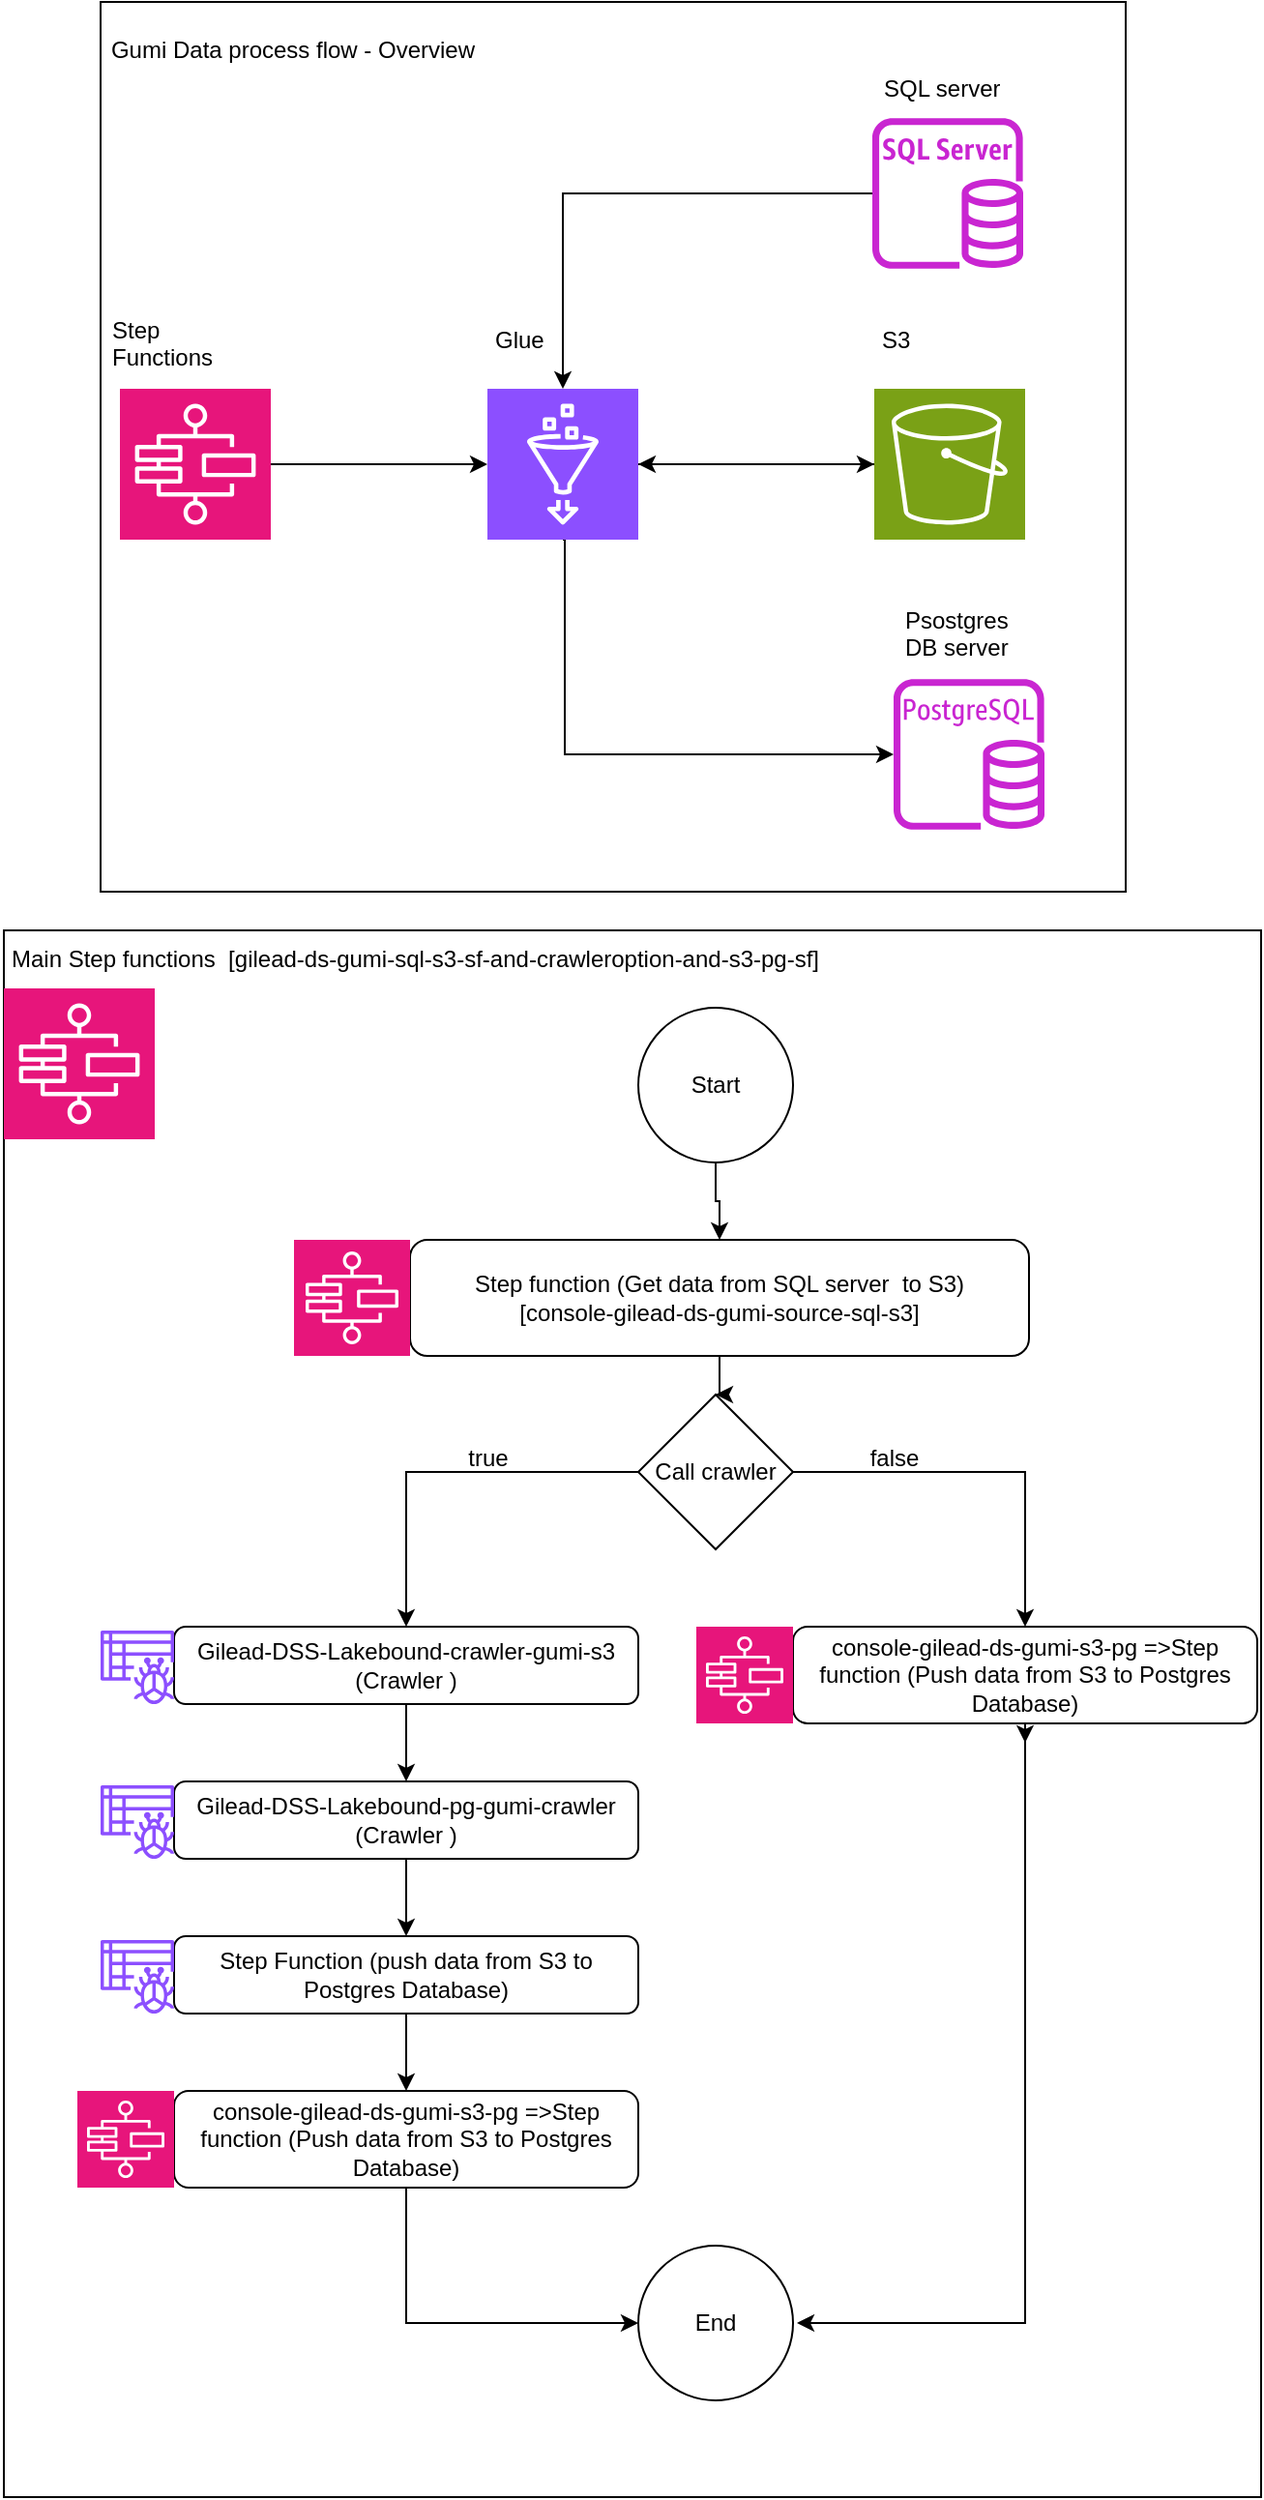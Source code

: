 <mxfile version="22.0.8" type="github">
  <diagram name="Page-1" id="Fqwwq5tfrw9uz0hFIhoU">
    <mxGraphModel dx="880" dy="478" grid="1" gridSize="10" guides="1" tooltips="1" connect="1" arrows="1" fold="1" page="1" pageScale="1" pageWidth="850" pageHeight="1100" math="0" shadow="0">
      <root>
        <mxCell id="0" />
        <mxCell id="1" parent="0" />
        <mxCell id="7zEynyUG_WCPkaffFRPH-52" value="" style="rounded=0;whiteSpace=wrap;html=1;" vertex="1" parent="1">
          <mxGeometry x="80" y="440" width="530" height="460" as="geometry" />
        </mxCell>
        <mxCell id="7zEynyUG_WCPkaffFRPH-49" value="" style="rounded=0;whiteSpace=wrap;html=1;" vertex="1" parent="1">
          <mxGeometry x="30" y="920" width="650" height="810" as="geometry" />
        </mxCell>
        <mxCell id="7zEynyUG_WCPkaffFRPH-14" style="edgeStyle=orthogonalEdgeStyle;rounded=0;orthogonalLoop=1;jettySize=auto;html=1;" edge="1" parent="1" source="7zEynyUG_WCPkaffFRPH-1" target="7zEynyUG_WCPkaffFRPH-2">
          <mxGeometry relative="1" as="geometry" />
        </mxCell>
        <mxCell id="7zEynyUG_WCPkaffFRPH-1" value="" style="sketch=0;points=[[0,0,0],[0.25,0,0],[0.5,0,0],[0.75,0,0],[1,0,0],[0,1,0],[0.25,1,0],[0.5,1,0],[0.75,1,0],[1,1,0],[0,0.25,0],[0,0.5,0],[0,0.75,0],[1,0.25,0],[1,0.5,0],[1,0.75,0]];outlineConnect=0;fontColor=#232F3E;fillColor=#E7157B;strokeColor=#ffffff;dashed=0;verticalLabelPosition=bottom;verticalAlign=top;align=center;html=1;fontSize=12;fontStyle=0;aspect=fixed;shape=mxgraph.aws4.resourceIcon;resIcon=mxgraph.aws4.step_functions;" vertex="1" parent="1">
          <mxGeometry x="90" y="640" width="78" height="78" as="geometry" />
        </mxCell>
        <mxCell id="7zEynyUG_WCPkaffFRPH-13" style="edgeStyle=orthogonalEdgeStyle;rounded=0;orthogonalLoop=1;jettySize=auto;html=1;exitX=0.5;exitY=1;exitDx=0;exitDy=0;exitPerimeter=0;" edge="1" parent="1" source="7zEynyUG_WCPkaffFRPH-2" target="7zEynyUG_WCPkaffFRPH-5">
          <mxGeometry relative="1" as="geometry">
            <mxPoint x="320" y="730" as="sourcePoint" />
            <Array as="points">
              <mxPoint x="320" y="718" />
              <mxPoint x="320" y="829" />
            </Array>
          </mxGeometry>
        </mxCell>
        <mxCell id="7zEynyUG_WCPkaffFRPH-2" value="" style="sketch=0;points=[[0,0,0],[0.25,0,0],[0.5,0,0],[0.75,0,0],[1,0,0],[0,1,0],[0.25,1,0],[0.5,1,0],[0.75,1,0],[1,1,0],[0,0.25,0],[0,0.5,0],[0,0.75,0],[1,0.25,0],[1,0.5,0],[1,0.75,0]];outlineConnect=0;fontColor=#232F3E;fillColor=#8C4FFF;strokeColor=#ffffff;dashed=0;verticalLabelPosition=bottom;verticalAlign=top;align=center;html=1;fontSize=12;fontStyle=0;aspect=fixed;shape=mxgraph.aws4.resourceIcon;resIcon=mxgraph.aws4.glue;" vertex="1" parent="1">
          <mxGeometry x="280" y="640" width="78" height="78" as="geometry" />
        </mxCell>
        <mxCell id="7zEynyUG_WCPkaffFRPH-9" value="" style="edgeStyle=orthogonalEdgeStyle;rounded=0;orthogonalLoop=1;jettySize=auto;html=1;entryX=1;entryY=0.5;entryDx=0;entryDy=0;entryPerimeter=0;" edge="1" parent="1" source="7zEynyUG_WCPkaffFRPH-3" target="7zEynyUG_WCPkaffFRPH-2">
          <mxGeometry relative="1" as="geometry">
            <mxPoint x="411" y="679" as="targetPoint" />
          </mxGeometry>
        </mxCell>
        <mxCell id="7zEynyUG_WCPkaffFRPH-3" value="" style="sketch=0;points=[[0,0,0],[0.25,0,0],[0.5,0,0],[0.75,0,0],[1,0,0],[0,1,0],[0.25,1,0],[0.5,1,0],[0.75,1,0],[1,1,0],[0,0.25,0],[0,0.5,0],[0,0.75,0],[1,0.25,0],[1,0.5,0],[1,0.75,0]];outlineConnect=0;fontColor=#232F3E;fillColor=#7AA116;strokeColor=#ffffff;dashed=0;verticalLabelPosition=bottom;verticalAlign=top;align=center;html=1;fontSize=12;fontStyle=0;aspect=fixed;shape=mxgraph.aws4.resourceIcon;resIcon=mxgraph.aws4.s3;" vertex="1" parent="1">
          <mxGeometry x="480" y="640" width="78" height="78" as="geometry" />
        </mxCell>
        <mxCell id="7zEynyUG_WCPkaffFRPH-4" value="" style="sketch=0;outlineConnect=0;fontColor=#232F3E;gradientColor=none;fillColor=#C925D1;strokeColor=none;dashed=0;verticalLabelPosition=bottom;verticalAlign=top;align=center;html=1;fontSize=12;fontStyle=0;aspect=fixed;pointerEvents=1;shape=mxgraph.aws4.rds_sql_server_instance;" vertex="1" parent="1">
          <mxGeometry x="479" y="500" width="78" height="78" as="geometry" />
        </mxCell>
        <mxCell id="7zEynyUG_WCPkaffFRPH-5" value="" style="sketch=0;outlineConnect=0;fontColor=#232F3E;gradientColor=none;fillColor=#C925D1;strokeColor=none;dashed=0;verticalLabelPosition=bottom;verticalAlign=top;align=center;html=1;fontSize=12;fontStyle=0;aspect=fixed;pointerEvents=1;shape=mxgraph.aws4.rds_postgresql_instance;" vertex="1" parent="1">
          <mxGeometry x="490" y="790" width="78" height="78" as="geometry" />
        </mxCell>
        <mxCell id="7zEynyUG_WCPkaffFRPH-7" style="edgeStyle=orthogonalEdgeStyle;rounded=0;orthogonalLoop=1;jettySize=auto;html=1;entryX=0.5;entryY=0;entryDx=0;entryDy=0;entryPerimeter=0;" edge="1" parent="1" source="7zEynyUG_WCPkaffFRPH-4" target="7zEynyUG_WCPkaffFRPH-2">
          <mxGeometry relative="1" as="geometry" />
        </mxCell>
        <mxCell id="7zEynyUG_WCPkaffFRPH-12" value="" style="endArrow=classic;html=1;rounded=0;exitX=1;exitY=0.5;exitDx=0;exitDy=0;exitPerimeter=0;entryX=0;entryY=0.5;entryDx=0;entryDy=0;entryPerimeter=0;" edge="1" parent="1" source="7zEynyUG_WCPkaffFRPH-2" target="7zEynyUG_WCPkaffFRPH-3">
          <mxGeometry width="50" height="50" relative="1" as="geometry">
            <mxPoint x="400" y="670" as="sourcePoint" />
            <mxPoint x="450" y="620" as="targetPoint" />
          </mxGeometry>
        </mxCell>
        <mxCell id="7zEynyUG_WCPkaffFRPH-15" value="Step Functions&lt;br&gt;" style="text;strokeColor=none;fillColor=none;align=left;verticalAlign=middle;spacingLeft=4;spacingRight=4;overflow=hidden;points=[[0,0.5],[1,0.5]];portConstraint=eastwest;rotatable=0;whiteSpace=wrap;html=1;" vertex="1" parent="1">
          <mxGeometry x="80" y="600" width="80" height="30" as="geometry" />
        </mxCell>
        <mxCell id="7zEynyUG_WCPkaffFRPH-16" value="Glue" style="text;strokeColor=none;fillColor=none;align=left;verticalAlign=middle;spacingLeft=4;spacingRight=4;overflow=hidden;points=[[0,0.5],[1,0.5]];portConstraint=eastwest;rotatable=0;whiteSpace=wrap;html=1;" vertex="1" parent="1">
          <mxGeometry x="278" y="600" width="80" height="30" as="geometry" />
        </mxCell>
        <mxCell id="7zEynyUG_WCPkaffFRPH-17" value="SQL server" style="text;strokeColor=none;fillColor=none;align=left;verticalAlign=middle;spacingLeft=4;spacingRight=4;overflow=hidden;points=[[0,0.5],[1,0.5]];portConstraint=eastwest;rotatable=0;whiteSpace=wrap;html=1;" vertex="1" parent="1">
          <mxGeometry x="479" y="470" width="80" height="30" as="geometry" />
        </mxCell>
        <mxCell id="7zEynyUG_WCPkaffFRPH-18" value="S3" style="text;strokeColor=none;fillColor=none;align=left;verticalAlign=middle;spacingLeft=4;spacingRight=4;overflow=hidden;points=[[0,0.5],[1,0.5]];portConstraint=eastwest;rotatable=0;whiteSpace=wrap;html=1;" vertex="1" parent="1">
          <mxGeometry x="478" y="600" width="80" height="30" as="geometry" />
        </mxCell>
        <mxCell id="7zEynyUG_WCPkaffFRPH-19" value="Psostgres DB server" style="text;strokeColor=none;fillColor=none;align=left;verticalAlign=middle;spacingLeft=4;spacingRight=4;overflow=hidden;points=[[0,0.5],[1,0.5]];portConstraint=eastwest;rotatable=0;whiteSpace=wrap;html=1;" vertex="1" parent="1">
          <mxGeometry x="490" y="750" width="80" height="30" as="geometry" />
        </mxCell>
        <mxCell id="7zEynyUG_WCPkaffFRPH-20" value="Main Step functions&amp;nbsp; [gilead-ds-gumi-sql-s3-sf-and-crawleroption-and-s3-pg-sf]" style="text;strokeColor=none;fillColor=none;align=left;verticalAlign=middle;spacingLeft=4;spacingRight=4;overflow=hidden;points=[[0,0.5],[1,0.5]];portConstraint=eastwest;rotatable=0;whiteSpace=wrap;html=1;" vertex="1" parent="1">
          <mxGeometry x="28" y="920" width="652" height="30" as="geometry" />
        </mxCell>
        <mxCell id="7zEynyUG_WCPkaffFRPH-33" value="" style="edgeStyle=orthogonalEdgeStyle;rounded=0;orthogonalLoop=1;jettySize=auto;html=1;" edge="1" parent="1" source="7zEynyUG_WCPkaffFRPH-22" target="7zEynyUG_WCPkaffFRPH-23">
          <mxGeometry relative="1" as="geometry" />
        </mxCell>
        <mxCell id="7zEynyUG_WCPkaffFRPH-22" value="Step function (Get data from SQL server&amp;nbsp; to S3)&lt;br&gt;[console-gilead-ds-gumi-source-sql-s3]" style="rounded=1;whiteSpace=wrap;html=1;" vertex="1" parent="1">
          <mxGeometry x="240" y="1080" width="320" height="60" as="geometry" />
        </mxCell>
        <mxCell id="7zEynyUG_WCPkaffFRPH-34" style="edgeStyle=orthogonalEdgeStyle;rounded=0;orthogonalLoop=1;jettySize=auto;html=1;entryX=0.5;entryY=0;entryDx=0;entryDy=0;" edge="1" parent="1" source="7zEynyUG_WCPkaffFRPH-23" target="7zEynyUG_WCPkaffFRPH-25">
          <mxGeometry relative="1" as="geometry">
            <Array as="points">
              <mxPoint x="558" y="1200" />
            </Array>
          </mxGeometry>
        </mxCell>
        <mxCell id="7zEynyUG_WCPkaffFRPH-35" style="edgeStyle=orthogonalEdgeStyle;rounded=0;orthogonalLoop=1;jettySize=auto;html=1;entryX=0.5;entryY=0;entryDx=0;entryDy=0;" edge="1" parent="1" source="7zEynyUG_WCPkaffFRPH-23" target="7zEynyUG_WCPkaffFRPH-24">
          <mxGeometry relative="1" as="geometry">
            <Array as="points">
              <mxPoint x="238" y="1200" />
            </Array>
          </mxGeometry>
        </mxCell>
        <mxCell id="7zEynyUG_WCPkaffFRPH-23" value="Call crawler&lt;br&gt;" style="rhombus;whiteSpace=wrap;html=1;" vertex="1" parent="1">
          <mxGeometry x="358" y="1160" width="80" height="80" as="geometry" />
        </mxCell>
        <mxCell id="7zEynyUG_WCPkaffFRPH-38" style="edgeStyle=orthogonalEdgeStyle;rounded=0;orthogonalLoop=1;jettySize=auto;html=1;entryX=0.5;entryY=0;entryDx=0;entryDy=0;" edge="1" parent="1" source="7zEynyUG_WCPkaffFRPH-24" target="7zEynyUG_WCPkaffFRPH-26">
          <mxGeometry relative="1" as="geometry" />
        </mxCell>
        <mxCell id="7zEynyUG_WCPkaffFRPH-24" value="Gilead-DSS-Lakebound-crawler-gumi-s3 (Crawler )" style="rounded=1;whiteSpace=wrap;html=1;" vertex="1" parent="1">
          <mxGeometry x="118" y="1280" width="240" height="40" as="geometry" />
        </mxCell>
        <mxCell id="7zEynyUG_WCPkaffFRPH-42" style="edgeStyle=orthogonalEdgeStyle;rounded=0;orthogonalLoop=1;jettySize=auto;html=1;" edge="1" parent="1" source="7zEynyUG_WCPkaffFRPH-25">
          <mxGeometry relative="1" as="geometry">
            <mxPoint x="440" y="1640" as="targetPoint" />
            <Array as="points">
              <mxPoint x="558" y="1640" />
            </Array>
          </mxGeometry>
        </mxCell>
        <mxCell id="7zEynyUG_WCPkaffFRPH-54" style="edgeStyle=orthogonalEdgeStyle;rounded=0;orthogonalLoop=1;jettySize=auto;html=1;exitX=0.5;exitY=1;exitDx=0;exitDy=0;" edge="1" parent="1" source="7zEynyUG_WCPkaffFRPH-25">
          <mxGeometry relative="1" as="geometry">
            <mxPoint x="558" y="1340" as="targetPoint" />
          </mxGeometry>
        </mxCell>
        <mxCell id="7zEynyUG_WCPkaffFRPH-25" value="console-gilead-ds-gumi-s3-pg =&amp;gt;Step function (Push data from S3 to Postgres Database)" style="rounded=1;whiteSpace=wrap;html=1;" vertex="1" parent="1">
          <mxGeometry x="438" y="1280" width="240" height="50" as="geometry" />
        </mxCell>
        <mxCell id="7zEynyUG_WCPkaffFRPH-39" style="edgeStyle=orthogonalEdgeStyle;rounded=0;orthogonalLoop=1;jettySize=auto;html=1;entryX=0.5;entryY=0;entryDx=0;entryDy=0;" edge="1" parent="1" source="7zEynyUG_WCPkaffFRPH-26" target="7zEynyUG_WCPkaffFRPH-27">
          <mxGeometry relative="1" as="geometry" />
        </mxCell>
        <mxCell id="7zEynyUG_WCPkaffFRPH-26" value="Gilead-DSS-Lakebound-pg-gumi-crawler (Crawler )" style="rounded=1;whiteSpace=wrap;html=1;" vertex="1" parent="1">
          <mxGeometry x="118" y="1360" width="240" height="40" as="geometry" />
        </mxCell>
        <mxCell id="7zEynyUG_WCPkaffFRPH-40" style="edgeStyle=orthogonalEdgeStyle;rounded=0;orthogonalLoop=1;jettySize=auto;html=1;entryX=0.5;entryY=0;entryDx=0;entryDy=0;" edge="1" parent="1" source="7zEynyUG_WCPkaffFRPH-27" target="7zEynyUG_WCPkaffFRPH-28">
          <mxGeometry relative="1" as="geometry" />
        </mxCell>
        <mxCell id="7zEynyUG_WCPkaffFRPH-27" value="Step Function (push data from S3 to Postgres Database)" style="rounded=1;whiteSpace=wrap;html=1;" vertex="1" parent="1">
          <mxGeometry x="118" y="1440" width="240" height="40" as="geometry" />
        </mxCell>
        <mxCell id="7zEynyUG_WCPkaffFRPH-41" style="edgeStyle=orthogonalEdgeStyle;rounded=0;orthogonalLoop=1;jettySize=auto;html=1;entryX=0;entryY=0.5;entryDx=0;entryDy=0;" edge="1" parent="1" source="7zEynyUG_WCPkaffFRPH-28" target="7zEynyUG_WCPkaffFRPH-30">
          <mxGeometry relative="1" as="geometry" />
        </mxCell>
        <mxCell id="7zEynyUG_WCPkaffFRPH-28" value="console-gilead-ds-gumi-s3-pg =&amp;gt;Step function (Push data from S3 to Postgres Database)" style="rounded=1;whiteSpace=wrap;html=1;" vertex="1" parent="1">
          <mxGeometry x="118" y="1520" width="240" height="50" as="geometry" />
        </mxCell>
        <mxCell id="7zEynyUG_WCPkaffFRPH-29" value="Start" style="ellipse;whiteSpace=wrap;html=1;aspect=fixed;" vertex="1" parent="1">
          <mxGeometry x="358" y="960" width="80" height="80" as="geometry" />
        </mxCell>
        <mxCell id="7zEynyUG_WCPkaffFRPH-30" value="End" style="ellipse;whiteSpace=wrap;html=1;aspect=fixed;" vertex="1" parent="1">
          <mxGeometry x="358" y="1600" width="80" height="80" as="geometry" />
        </mxCell>
        <mxCell id="7zEynyUG_WCPkaffFRPH-32" style="edgeStyle=orthogonalEdgeStyle;rounded=0;orthogonalLoop=1;jettySize=auto;html=1;entryX=0.5;entryY=0;entryDx=0;entryDy=0;" edge="1" parent="1" source="7zEynyUG_WCPkaffFRPH-29" target="7zEynyUG_WCPkaffFRPH-22">
          <mxGeometry relative="1" as="geometry">
            <mxPoint x="400" y="1080" as="targetPoint" />
          </mxGeometry>
        </mxCell>
        <mxCell id="7zEynyUG_WCPkaffFRPH-36" value="true" style="text;html=1;align=center;verticalAlign=middle;resizable=0;points=[];autosize=1;strokeColor=none;fillColor=none;" vertex="1" parent="1">
          <mxGeometry x="260" y="1178" width="40" height="30" as="geometry" />
        </mxCell>
        <mxCell id="7zEynyUG_WCPkaffFRPH-37" value="false" style="text;html=1;align=center;verticalAlign=middle;resizable=0;points=[];autosize=1;strokeColor=none;fillColor=none;" vertex="1" parent="1">
          <mxGeometry x="465" y="1178" width="50" height="30" as="geometry" />
        </mxCell>
        <mxCell id="7zEynyUG_WCPkaffFRPH-43" value="" style="sketch=0;points=[[0,0,0],[0.25,0,0],[0.5,0,0],[0.75,0,0],[1,0,0],[0,1,0],[0.25,1,0],[0.5,1,0],[0.75,1,0],[1,1,0],[0,0.25,0],[0,0.5,0],[0,0.75,0],[1,0.25,0],[1,0.5,0],[1,0.75,0]];outlineConnect=0;fontColor=#232F3E;fillColor=#E7157B;strokeColor=#ffffff;dashed=0;verticalLabelPosition=bottom;verticalAlign=top;align=center;html=1;fontSize=12;fontStyle=0;aspect=fixed;shape=mxgraph.aws4.resourceIcon;resIcon=mxgraph.aws4.step_functions;" vertex="1" parent="1">
          <mxGeometry x="180" y="1080" width="60" height="60" as="geometry" />
        </mxCell>
        <mxCell id="7zEynyUG_WCPkaffFRPH-44" value="" style="sketch=0;points=[[0,0,0],[0.25,0,0],[0.5,0,0],[0.75,0,0],[1,0,0],[0,1,0],[0.25,1,0],[0.5,1,0],[0.75,1,0],[1,1,0],[0,0.25,0],[0,0.5,0],[0,0.75,0],[1,0.25,0],[1,0.5,0],[1,0.75,0]];outlineConnect=0;fontColor=#232F3E;fillColor=#E7157B;strokeColor=#ffffff;dashed=0;verticalLabelPosition=bottom;verticalAlign=top;align=center;html=1;fontSize=12;fontStyle=0;aspect=fixed;shape=mxgraph.aws4.resourceIcon;resIcon=mxgraph.aws4.step_functions;" vertex="1" parent="1">
          <mxGeometry x="68" y="1520" width="50" height="50" as="geometry" />
        </mxCell>
        <mxCell id="7zEynyUG_WCPkaffFRPH-45" value="" style="sketch=0;points=[[0,0,0],[0.25,0,0],[0.5,0,0],[0.75,0,0],[1,0,0],[0,1,0],[0.25,1,0],[0.5,1,0],[0.75,1,0],[1,1,0],[0,0.25,0],[0,0.5,0],[0,0.75,0],[1,0.25,0],[1,0.5,0],[1,0.75,0]];outlineConnect=0;fontColor=#232F3E;fillColor=#E7157B;strokeColor=#ffffff;dashed=0;verticalLabelPosition=bottom;verticalAlign=top;align=center;html=1;fontSize=12;fontStyle=0;aspect=fixed;shape=mxgraph.aws4.resourceIcon;resIcon=mxgraph.aws4.step_functions;" vertex="1" parent="1">
          <mxGeometry x="388" y="1280" width="50" height="50" as="geometry" />
        </mxCell>
        <mxCell id="7zEynyUG_WCPkaffFRPH-46" value="" style="sketch=0;outlineConnect=0;fontColor=#232F3E;gradientColor=none;fillColor=#8C4FFF;strokeColor=none;dashed=0;verticalLabelPosition=bottom;verticalAlign=top;align=center;html=1;fontSize=12;fontStyle=0;aspect=fixed;pointerEvents=1;shape=mxgraph.aws4.glue_crawlers;" vertex="1" parent="1">
          <mxGeometry x="80" y="1282" width="38" height="38" as="geometry" />
        </mxCell>
        <mxCell id="7zEynyUG_WCPkaffFRPH-47" value="" style="sketch=0;outlineConnect=0;fontColor=#232F3E;gradientColor=none;fillColor=#8C4FFF;strokeColor=none;dashed=0;verticalLabelPosition=bottom;verticalAlign=top;align=center;html=1;fontSize=12;fontStyle=0;aspect=fixed;pointerEvents=1;shape=mxgraph.aws4.glue_crawlers;" vertex="1" parent="1">
          <mxGeometry x="80" y="1442" width="38" height="38" as="geometry" />
        </mxCell>
        <mxCell id="7zEynyUG_WCPkaffFRPH-48" value="" style="sketch=0;outlineConnect=0;fontColor=#232F3E;gradientColor=none;fillColor=#8C4FFF;strokeColor=none;dashed=0;verticalLabelPosition=bottom;verticalAlign=top;align=center;html=1;fontSize=12;fontStyle=0;aspect=fixed;pointerEvents=1;shape=mxgraph.aws4.glue_crawlers;" vertex="1" parent="1">
          <mxGeometry x="80" y="1362" width="38" height="38" as="geometry" />
        </mxCell>
        <mxCell id="7zEynyUG_WCPkaffFRPH-50" value="" style="sketch=0;points=[[0,0,0],[0.25,0,0],[0.5,0,0],[0.75,0,0],[1,0,0],[0,1,0],[0.25,1,0],[0.5,1,0],[0.75,1,0],[1,1,0],[0,0.25,0],[0,0.5,0],[0,0.75,0],[1,0.25,0],[1,0.5,0],[1,0.75,0]];outlineConnect=0;fontColor=#232F3E;fillColor=#E7157B;strokeColor=#ffffff;dashed=0;verticalLabelPosition=bottom;verticalAlign=top;align=center;html=1;fontSize=12;fontStyle=0;aspect=fixed;shape=mxgraph.aws4.resourceIcon;resIcon=mxgraph.aws4.step_functions;" vertex="1" parent="1">
          <mxGeometry x="30" y="950" width="78" height="78" as="geometry" />
        </mxCell>
        <mxCell id="7zEynyUG_WCPkaffFRPH-51" value="Gumi Data process flow - Overview" style="text;html=1;strokeColor=none;fillColor=none;align=center;verticalAlign=middle;whiteSpace=wrap;rounded=0;" vertex="1" parent="1">
          <mxGeometry x="39" y="445" width="281" height="40" as="geometry" />
        </mxCell>
      </root>
    </mxGraphModel>
  </diagram>
</mxfile>
